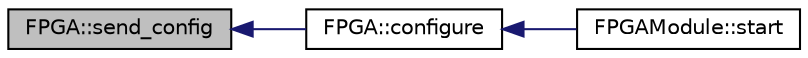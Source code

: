 digraph "FPGA::send_config"
{
  edge [fontname="Helvetica",fontsize="10",labelfontname="Helvetica",labelfontsize="10"];
  node [fontname="Helvetica",fontsize="10",shape=record];
  rankdir="LR";
  Node44 [label="FPGA::send_config",height=0.2,width=0.4,color="black", fillcolor="grey75", style="filled", fontcolor="black"];
  Node44 -> Node45 [dir="back",color="midnightblue",fontsize="10",style="solid",fontname="Helvetica"];
  Node45 [label="FPGA::configure",height=0.2,width=0.4,color="black", fillcolor="white", style="filled",URL="$class_f_p_g_a.html#a77752bb708e4d7f5e691110e3e2480e7",tooltip="Configure FPGA with the \"fpga_bin.h\" binary Must be called to initialize the fpga. "];
  Node45 -> Node46 [dir="back",color="midnightblue",fontsize="10",style="solid",fontname="Helvetica"];
  Node46 [label="FPGAModule::start",height=0.2,width=0.4,color="black", fillcolor="white", style="filled",URL="$class_f_p_g_a_module.html#a953b43ed6293a15726706de59570f000",tooltip="Called once to initialize the module. "];
}
